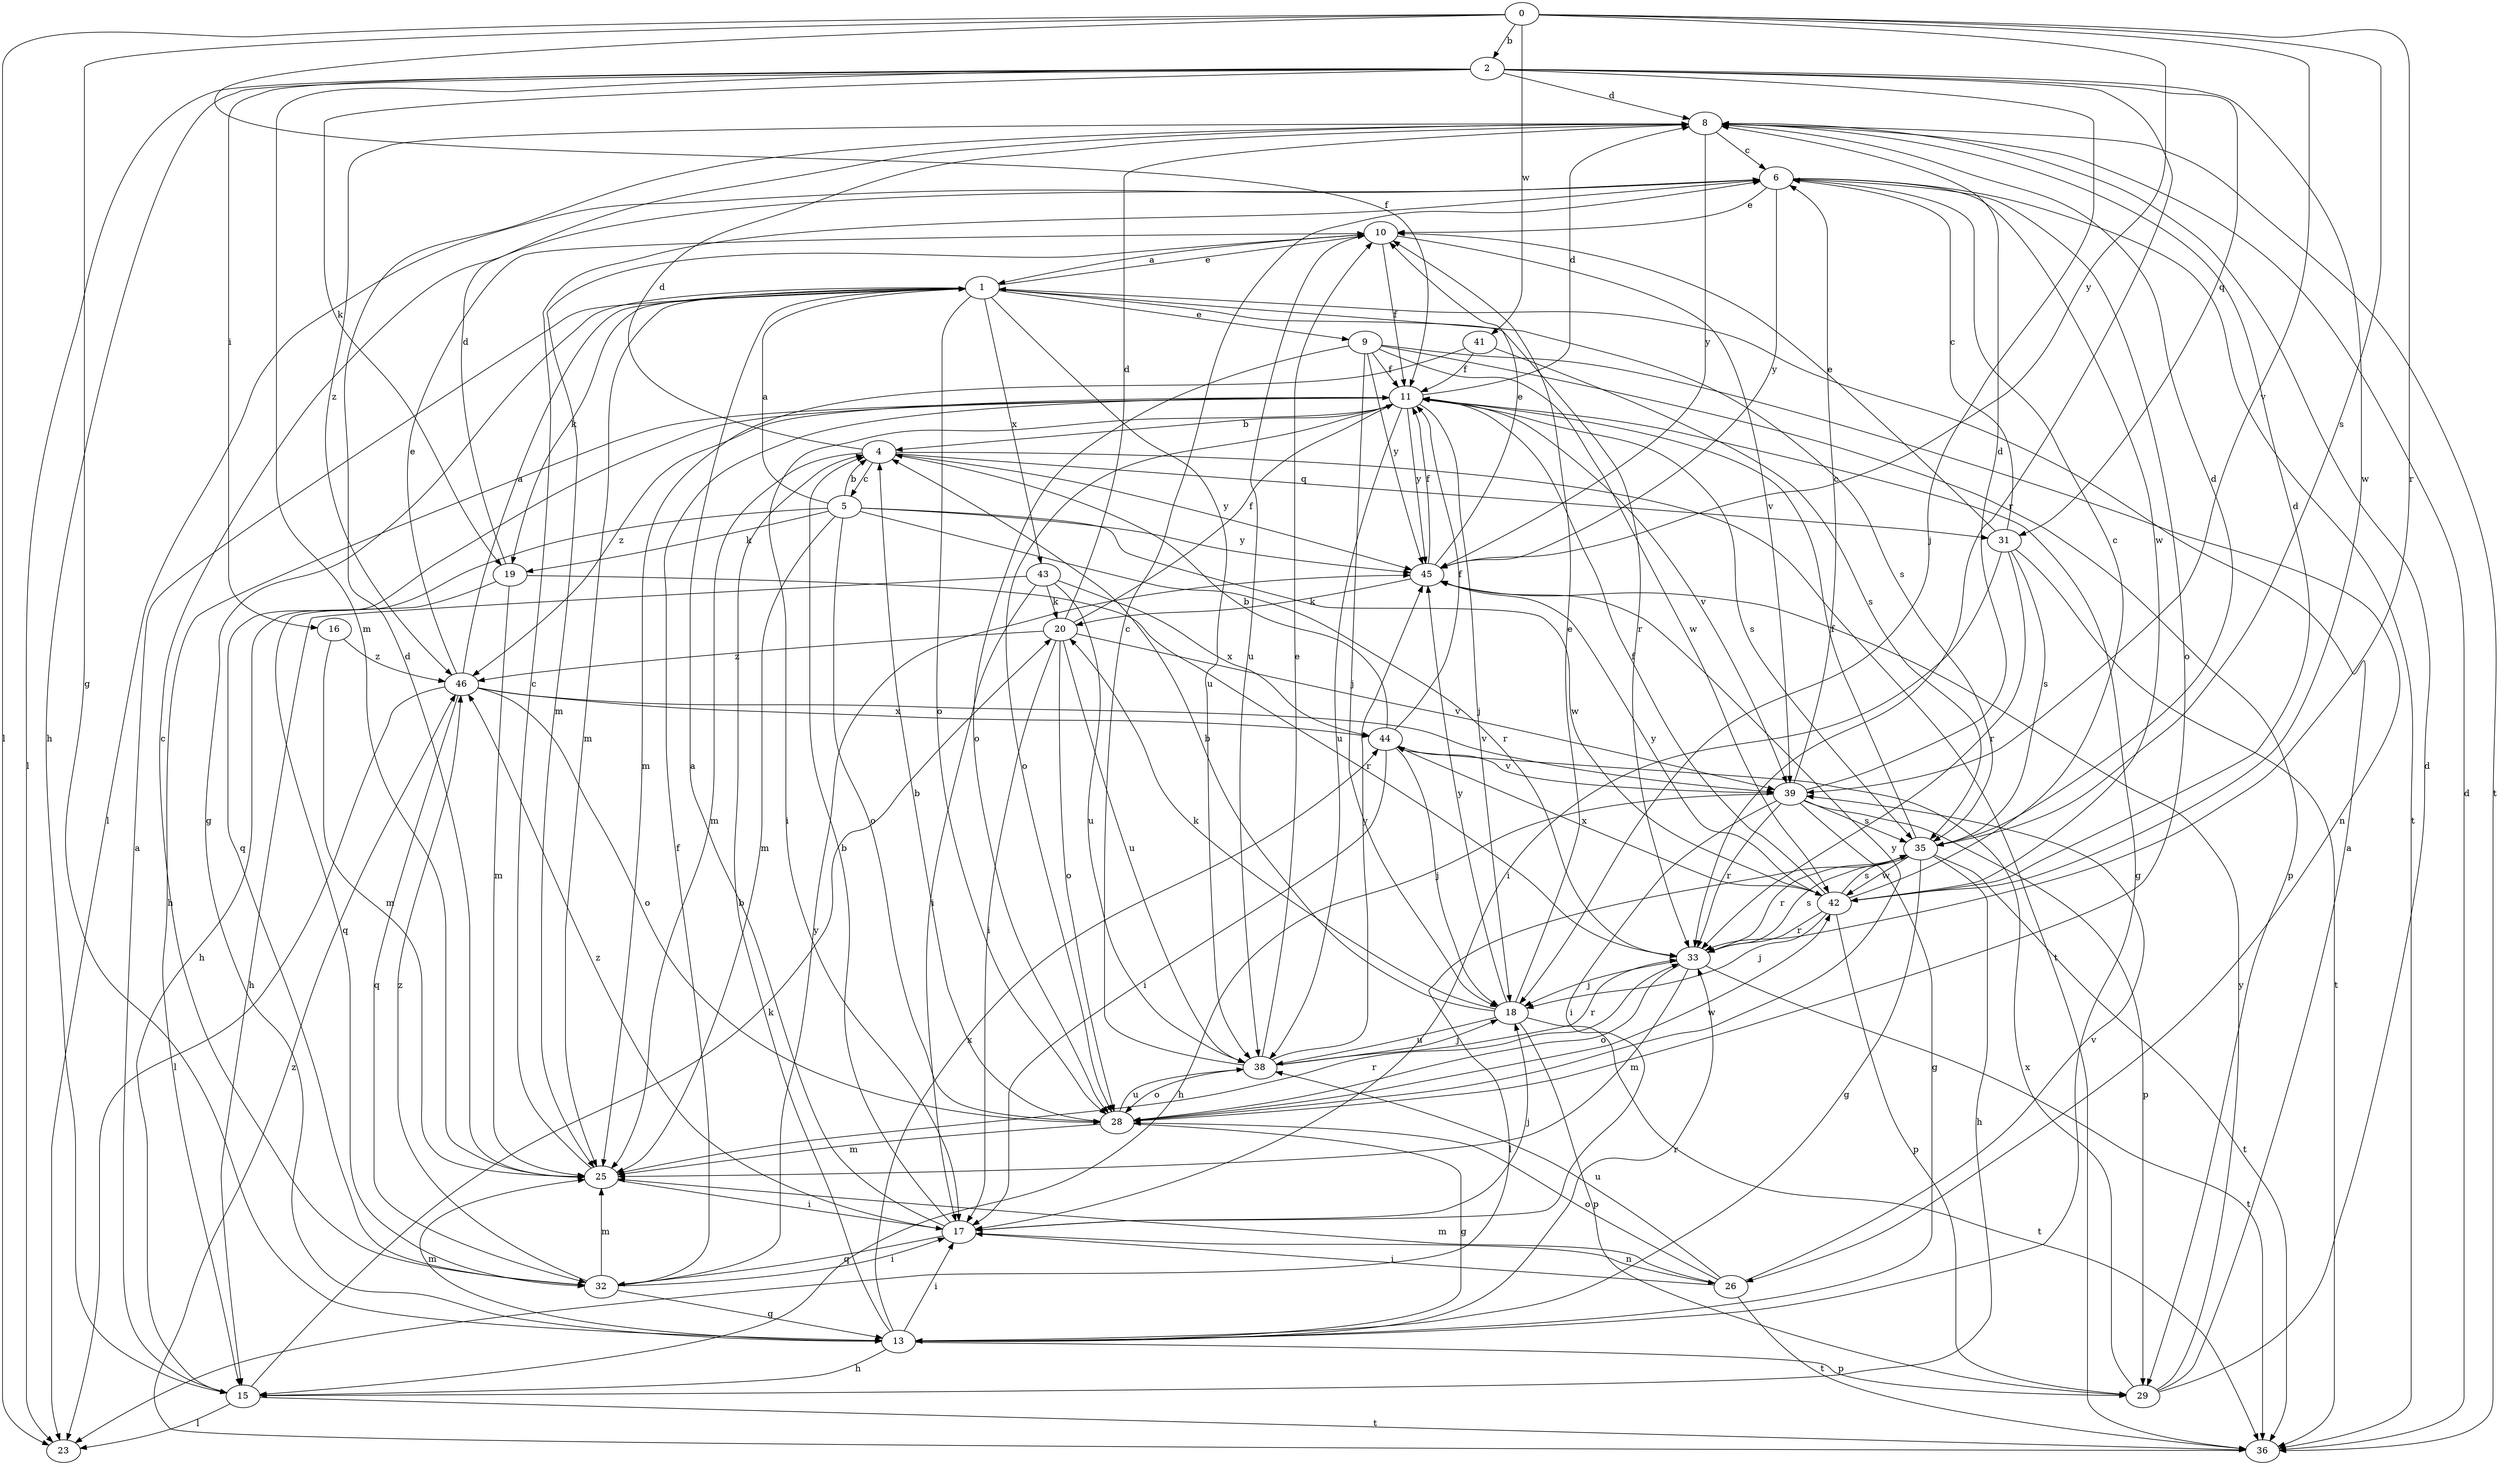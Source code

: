 strict digraph  {
0;
1;
2;
4;
5;
6;
8;
9;
10;
11;
13;
15;
16;
17;
18;
19;
20;
23;
25;
26;
28;
29;
31;
32;
33;
35;
36;
38;
39;
41;
42;
43;
44;
45;
46;
0 -> 2  [label=b];
0 -> 11  [label=f];
0 -> 13  [label=g];
0 -> 23  [label=l];
0 -> 33  [label=r];
0 -> 35  [label=s];
0 -> 39  [label=v];
0 -> 41  [label=w];
0 -> 45  [label=y];
1 -> 9  [label=e];
1 -> 10  [label=e];
1 -> 13  [label=g];
1 -> 19  [label=k];
1 -> 25  [label=m];
1 -> 28  [label=o];
1 -> 33  [label=r];
1 -> 35  [label=s];
1 -> 38  [label=u];
1 -> 43  [label=x];
2 -> 8  [label=d];
2 -> 15  [label=h];
2 -> 16  [label=i];
2 -> 18  [label=j];
2 -> 19  [label=k];
2 -> 23  [label=l];
2 -> 25  [label=m];
2 -> 31  [label=q];
2 -> 33  [label=r];
2 -> 42  [label=w];
4 -> 5  [label=c];
4 -> 8  [label=d];
4 -> 25  [label=m];
4 -> 31  [label=q];
4 -> 36  [label=t];
4 -> 45  [label=y];
5 -> 1  [label=a];
5 -> 4  [label=b];
5 -> 15  [label=h];
5 -> 19  [label=k];
5 -> 25  [label=m];
5 -> 28  [label=o];
5 -> 33  [label=r];
5 -> 42  [label=w];
5 -> 45  [label=y];
6 -> 10  [label=e];
6 -> 23  [label=l];
6 -> 28  [label=o];
6 -> 36  [label=t];
6 -> 42  [label=w];
6 -> 45  [label=y];
8 -> 6  [label=c];
8 -> 36  [label=t];
8 -> 45  [label=y];
8 -> 46  [label=z];
9 -> 11  [label=f];
9 -> 18  [label=j];
9 -> 26  [label=n];
9 -> 28  [label=o];
9 -> 29  [label=p];
9 -> 42  [label=w];
9 -> 45  [label=y];
10 -> 1  [label=a];
10 -> 11  [label=f];
10 -> 25  [label=m];
10 -> 38  [label=u];
10 -> 39  [label=v];
11 -> 4  [label=b];
11 -> 8  [label=d];
11 -> 13  [label=g];
11 -> 15  [label=h];
11 -> 17  [label=i];
11 -> 18  [label=j];
11 -> 28  [label=o];
11 -> 32  [label=q];
11 -> 35  [label=s];
11 -> 38  [label=u];
11 -> 39  [label=v];
11 -> 45  [label=y];
11 -> 46  [label=z];
13 -> 4  [label=b];
13 -> 15  [label=h];
13 -> 17  [label=i];
13 -> 25  [label=m];
13 -> 29  [label=p];
13 -> 33  [label=r];
13 -> 44  [label=x];
15 -> 1  [label=a];
15 -> 20  [label=k];
15 -> 23  [label=l];
15 -> 36  [label=t];
16 -> 25  [label=m];
16 -> 46  [label=z];
17 -> 1  [label=a];
17 -> 4  [label=b];
17 -> 18  [label=j];
17 -> 26  [label=n];
17 -> 32  [label=q];
17 -> 46  [label=z];
18 -> 4  [label=b];
18 -> 10  [label=e];
18 -> 20  [label=k];
18 -> 29  [label=p];
18 -> 36  [label=t];
18 -> 38  [label=u];
18 -> 45  [label=y];
19 -> 8  [label=d];
19 -> 25  [label=m];
19 -> 32  [label=q];
19 -> 33  [label=r];
20 -> 8  [label=d];
20 -> 11  [label=f];
20 -> 17  [label=i];
20 -> 28  [label=o];
20 -> 38  [label=u];
20 -> 39  [label=v];
20 -> 46  [label=z];
25 -> 6  [label=c];
25 -> 8  [label=d];
25 -> 17  [label=i];
25 -> 33  [label=r];
26 -> 17  [label=i];
26 -> 25  [label=m];
26 -> 28  [label=o];
26 -> 36  [label=t];
26 -> 38  [label=u];
26 -> 39  [label=v];
28 -> 4  [label=b];
28 -> 13  [label=g];
28 -> 25  [label=m];
28 -> 38  [label=u];
28 -> 42  [label=w];
28 -> 45  [label=y];
29 -> 1  [label=a];
29 -> 8  [label=d];
29 -> 44  [label=x];
29 -> 45  [label=y];
31 -> 6  [label=c];
31 -> 10  [label=e];
31 -> 17  [label=i];
31 -> 33  [label=r];
31 -> 35  [label=s];
31 -> 36  [label=t];
32 -> 6  [label=c];
32 -> 11  [label=f];
32 -> 13  [label=g];
32 -> 17  [label=i];
32 -> 25  [label=m];
32 -> 45  [label=y];
32 -> 46  [label=z];
33 -> 18  [label=j];
33 -> 25  [label=m];
33 -> 28  [label=o];
33 -> 35  [label=s];
33 -> 36  [label=t];
35 -> 8  [label=d];
35 -> 11  [label=f];
35 -> 13  [label=g];
35 -> 15  [label=h];
35 -> 23  [label=l];
35 -> 33  [label=r];
35 -> 36  [label=t];
35 -> 42  [label=w];
36 -> 8  [label=d];
36 -> 46  [label=z];
38 -> 6  [label=c];
38 -> 10  [label=e];
38 -> 18  [label=j];
38 -> 28  [label=o];
38 -> 33  [label=r];
38 -> 45  [label=y];
39 -> 6  [label=c];
39 -> 8  [label=d];
39 -> 13  [label=g];
39 -> 15  [label=h];
39 -> 17  [label=i];
39 -> 29  [label=p];
39 -> 33  [label=r];
39 -> 35  [label=s];
41 -> 11  [label=f];
41 -> 25  [label=m];
41 -> 35  [label=s];
42 -> 6  [label=c];
42 -> 8  [label=d];
42 -> 11  [label=f];
42 -> 18  [label=j];
42 -> 29  [label=p];
42 -> 33  [label=r];
42 -> 35  [label=s];
42 -> 44  [label=x];
42 -> 45  [label=y];
43 -> 15  [label=h];
43 -> 17  [label=i];
43 -> 20  [label=k];
43 -> 38  [label=u];
43 -> 44  [label=x];
44 -> 4  [label=b];
44 -> 11  [label=f];
44 -> 17  [label=i];
44 -> 18  [label=j];
44 -> 39  [label=v];
45 -> 10  [label=e];
45 -> 11  [label=f];
45 -> 20  [label=k];
46 -> 1  [label=a];
46 -> 10  [label=e];
46 -> 23  [label=l];
46 -> 28  [label=o];
46 -> 32  [label=q];
46 -> 39  [label=v];
46 -> 44  [label=x];
}
